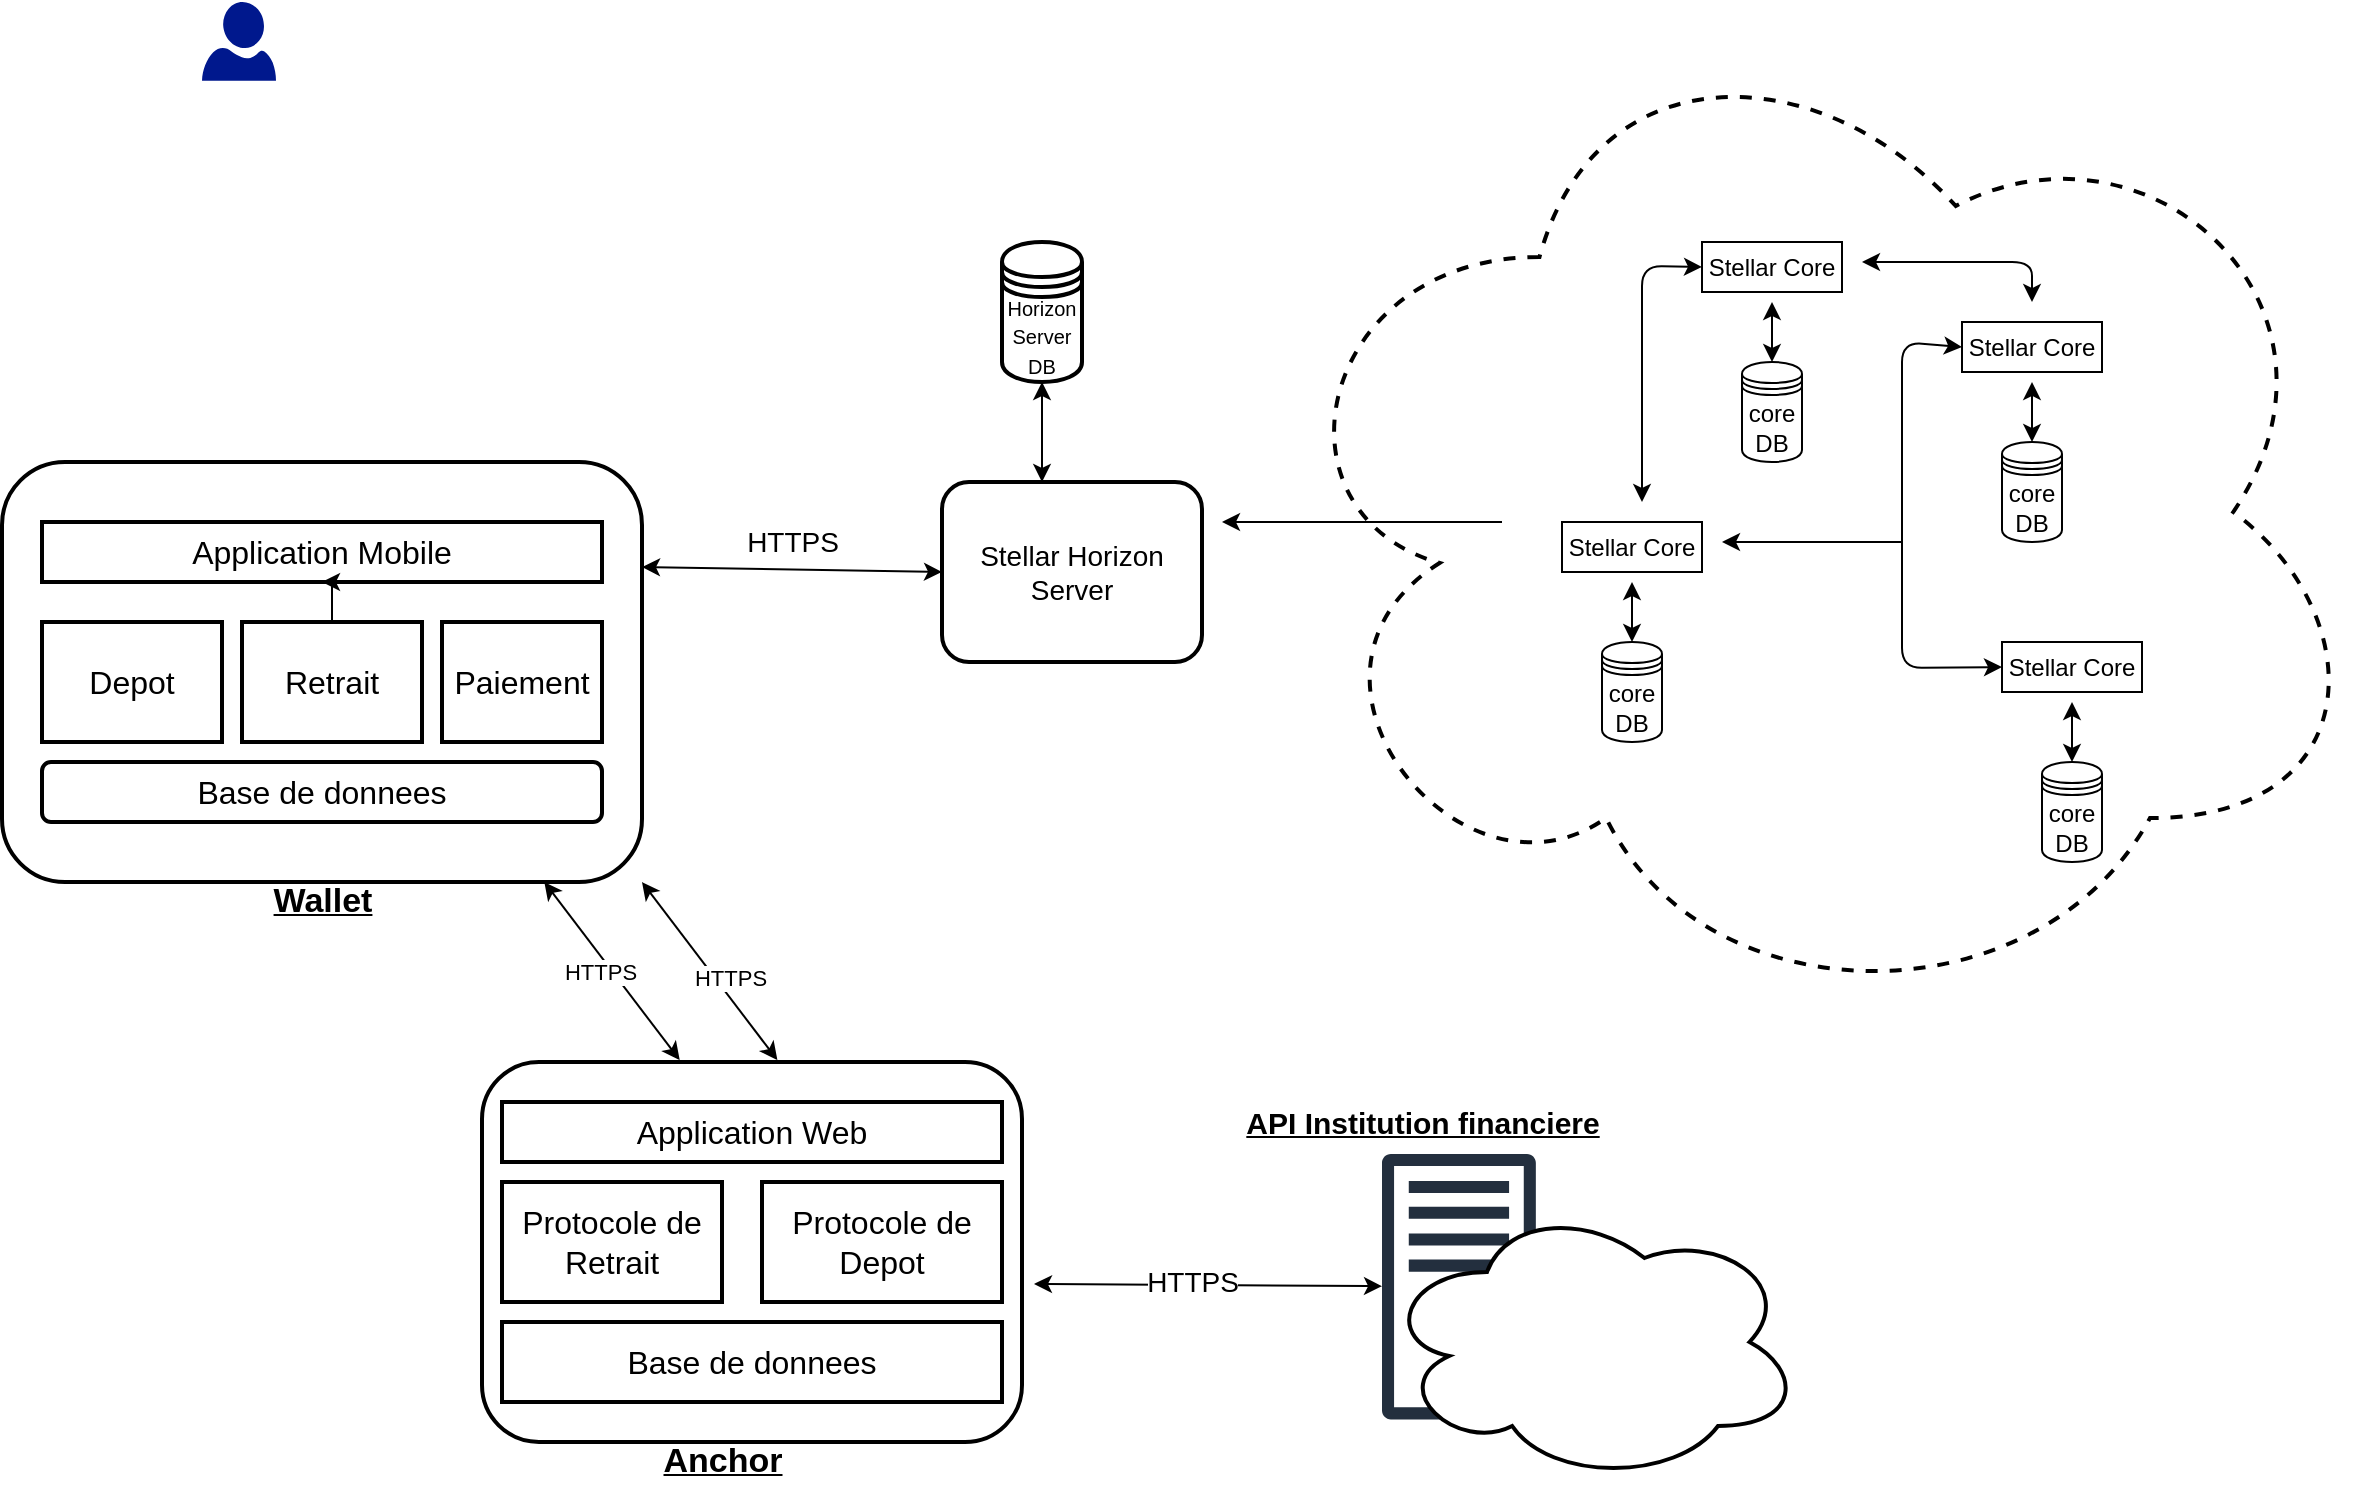 <mxfile version="14.9.6" type="github">
  <diagram id="CUjo6yYS2-jJRDScZkBN" name="Page-1">
    <mxGraphModel dx="1751" dy="1161" grid="1" gridSize="10" guides="1" tooltips="1" connect="1" arrows="1" fold="1" page="0" pageScale="1" pageWidth="1600" pageHeight="900" math="0" shadow="0">
      <root>
        <mxCell id="0" />
        <mxCell id="1" parent="0" />
        <mxCell id="hTWjDd71BqVDaGFgW95k-2" value="" style="aspect=fixed;pointerEvents=1;shadow=0;dashed=0;html=1;strokeColor=none;labelPosition=center;verticalLabelPosition=bottom;verticalAlign=top;align=center;fillColor=#00188D;shape=mxgraph.azure.user" parent="1" vertex="1">
          <mxGeometry x="100" y="-40" width="37" height="39.36" as="geometry" />
        </mxCell>
        <mxCell id="hTWjDd71BqVDaGFgW95k-7" value="&lt;font style=&quot;font-size: 12px&quot;&gt;core&lt;br&gt;DB&lt;/font&gt;" style="shape=datastore;whiteSpace=wrap;html=1;" parent="1" vertex="1">
          <mxGeometry x="800" y="280" width="30" height="50" as="geometry" />
        </mxCell>
        <mxCell id="hTWjDd71BqVDaGFgW95k-11" value="Stellar Core" style="rounded=0;whiteSpace=wrap;html=1;" parent="1" vertex="1">
          <mxGeometry x="780" y="220" width="70" height="25" as="geometry" />
        </mxCell>
        <mxCell id="hTWjDd71BqVDaGFgW95k-23" value="" style="endArrow=classic;startArrow=classic;html=1;exitX=0.5;exitY=0;exitDx=0;exitDy=0;" parent="1" source="hTWjDd71BqVDaGFgW95k-7" edge="1">
          <mxGeometry width="50" height="50" relative="1" as="geometry">
            <mxPoint x="870" y="210" as="sourcePoint" />
            <mxPoint x="815" y="250" as="targetPoint" />
          </mxGeometry>
        </mxCell>
        <mxCell id="hTWjDd71BqVDaGFgW95k-33" value="&lt;font style=&quot;font-size: 12px&quot;&gt;core&lt;br&gt;DB&lt;/font&gt;" style="shape=datastore;whiteSpace=wrap;html=1;" parent="1" vertex="1">
          <mxGeometry x="870" y="140" width="30" height="50" as="geometry" />
        </mxCell>
        <mxCell id="hTWjDd71BqVDaGFgW95k-34" value="Stellar Core" style="rounded=0;whiteSpace=wrap;html=1;" parent="1" vertex="1">
          <mxGeometry x="850" y="80" width="70" height="25" as="geometry" />
        </mxCell>
        <mxCell id="hTWjDd71BqVDaGFgW95k-35" value="" style="endArrow=classic;startArrow=classic;html=1;exitX=0.5;exitY=0;exitDx=0;exitDy=0;" parent="1" source="hTWjDd71BqVDaGFgW95k-33" edge="1">
          <mxGeometry width="50" height="50" relative="1" as="geometry">
            <mxPoint x="940" y="70" as="sourcePoint" />
            <mxPoint x="885" y="110" as="targetPoint" />
          </mxGeometry>
        </mxCell>
        <mxCell id="hTWjDd71BqVDaGFgW95k-36" value="&lt;font style=&quot;font-size: 12px&quot;&gt;core&lt;br&gt;DB&lt;/font&gt;" style="shape=datastore;whiteSpace=wrap;html=1;" parent="1" vertex="1">
          <mxGeometry x="1000" y="180" width="30" height="50" as="geometry" />
        </mxCell>
        <mxCell id="hTWjDd71BqVDaGFgW95k-37" value="Stellar Core" style="rounded=0;whiteSpace=wrap;html=1;" parent="1" vertex="1">
          <mxGeometry x="980" y="120" width="70" height="25" as="geometry" />
        </mxCell>
        <mxCell id="hTWjDd71BqVDaGFgW95k-38" value="" style="endArrow=classic;startArrow=classic;html=1;exitX=0.5;exitY=0;exitDx=0;exitDy=0;" parent="1" source="hTWjDd71BqVDaGFgW95k-36" edge="1">
          <mxGeometry width="50" height="50" relative="1" as="geometry">
            <mxPoint x="1070" y="110" as="sourcePoint" />
            <mxPoint x="1015" y="150" as="targetPoint" />
          </mxGeometry>
        </mxCell>
        <mxCell id="hTWjDd71BqVDaGFgW95k-39" value="&lt;font style=&quot;font-size: 12px&quot;&gt;core&lt;br&gt;DB&lt;/font&gt;" style="shape=datastore;whiteSpace=wrap;html=1;" parent="1" vertex="1">
          <mxGeometry x="1020" y="340" width="30" height="50" as="geometry" />
        </mxCell>
        <mxCell id="hTWjDd71BqVDaGFgW95k-40" value="Stellar Core" style="rounded=0;whiteSpace=wrap;html=1;" parent="1" vertex="1">
          <mxGeometry x="1000" y="280" width="70" height="25" as="geometry" />
        </mxCell>
        <mxCell id="hTWjDd71BqVDaGFgW95k-41" value="" style="endArrow=classic;startArrow=classic;html=1;exitX=0.5;exitY=0;exitDx=0;exitDy=0;" parent="1" source="hTWjDd71BqVDaGFgW95k-39" edge="1">
          <mxGeometry width="50" height="50" relative="1" as="geometry">
            <mxPoint x="1090" y="270" as="sourcePoint" />
            <mxPoint x="1035" y="310" as="targetPoint" />
          </mxGeometry>
        </mxCell>
        <mxCell id="hTWjDd71BqVDaGFgW95k-42" value="" style="endArrow=classic;startArrow=classic;html=1;entryX=0;entryY=0.5;entryDx=0;entryDy=0;" parent="1" target="hTWjDd71BqVDaGFgW95k-34" edge="1">
          <mxGeometry width="50" height="50" relative="1" as="geometry">
            <mxPoint x="820" y="210" as="sourcePoint" />
            <mxPoint x="820" y="60" as="targetPoint" />
            <Array as="points">
              <mxPoint x="820" y="92" />
            </Array>
          </mxGeometry>
        </mxCell>
        <mxCell id="hTWjDd71BqVDaGFgW95k-43" value="" style="endArrow=classic;startArrow=classic;html=1;" parent="1" edge="1">
          <mxGeometry width="50" height="50" relative="1" as="geometry">
            <mxPoint x="930" y="90" as="sourcePoint" />
            <mxPoint x="1015" y="110" as="targetPoint" />
            <Array as="points">
              <mxPoint x="1015" y="90" />
            </Array>
          </mxGeometry>
        </mxCell>
        <mxCell id="hTWjDd71BqVDaGFgW95k-44" value="" style="endArrow=classic;startArrow=classic;html=1;entryX=0;entryY=0.5;entryDx=0;entryDy=0;exitX=0;exitY=0.5;exitDx=0;exitDy=0;" parent="1" source="hTWjDd71BqVDaGFgW95k-37" target="hTWjDd71BqVDaGFgW95k-40" edge="1">
          <mxGeometry width="50" height="50" relative="1" as="geometry">
            <mxPoint x="940" y="120" as="sourcePoint" />
            <mxPoint x="880" y="100" as="targetPoint" />
            <Array as="points">
              <mxPoint x="950" y="130" />
              <mxPoint x="950" y="293" />
            </Array>
          </mxGeometry>
        </mxCell>
        <mxCell id="hTWjDd71BqVDaGFgW95k-45" value="" style="endArrow=classic;html=1;" parent="1" edge="1">
          <mxGeometry width="50" height="50" relative="1" as="geometry">
            <mxPoint x="950" y="230" as="sourcePoint" />
            <mxPoint x="860" y="230" as="targetPoint" />
          </mxGeometry>
        </mxCell>
        <mxCell id="hTWjDd71BqVDaGFgW95k-47" value="" style="ellipse;shape=cloud;whiteSpace=wrap;html=1;dashed=1;fillColor=none;strokeWidth=2;" parent="1" vertex="1">
          <mxGeometry x="630" y="-40" width="555" height="510" as="geometry" />
        </mxCell>
        <mxCell id="hTWjDd71BqVDaGFgW95k-48" value="&lt;font style=&quot;font-size: 14px&quot;&gt;Stellar Horizon&lt;br&gt;Server&lt;/font&gt;" style="rounded=1;whiteSpace=wrap;html=1;strokeWidth=2;fillColor=none;" parent="1" vertex="1">
          <mxGeometry x="470" y="200" width="130" height="90" as="geometry" />
        </mxCell>
        <mxCell id="hTWjDd71BqVDaGFgW95k-51" value="" style="endArrow=classic;html=1;" parent="1" edge="1">
          <mxGeometry width="50" height="50" relative="1" as="geometry">
            <mxPoint x="750" y="220" as="sourcePoint" />
            <mxPoint x="610" y="220" as="targetPoint" />
          </mxGeometry>
        </mxCell>
        <mxCell id="hTWjDd71BqVDaGFgW95k-52" value="&lt;font style=&quot;font-size: 10px&quot;&gt;Horizon&lt;br&gt;Server&lt;br&gt;DB&lt;/font&gt;" style="shape=datastore;whiteSpace=wrap;html=1;strokeColor=#000000;strokeWidth=2;fillColor=none;" parent="1" vertex="1">
          <mxGeometry x="500" y="80" width="40" height="70" as="geometry" />
        </mxCell>
        <mxCell id="hTWjDd71BqVDaGFgW95k-55" value="" style="endArrow=classic;startArrow=classic;html=1;" parent="1" edge="1">
          <mxGeometry width="50" height="50" relative="1" as="geometry">
            <mxPoint x="520" y="200" as="sourcePoint" />
            <mxPoint x="520" y="150" as="targetPoint" />
          </mxGeometry>
        </mxCell>
        <mxCell id="0A0NfgN1Bw4R6kFDzpNf-9" value="" style="rounded=1;whiteSpace=wrap;html=1;strokeColor=#000000;strokeWidth=2;fillColor=none;" vertex="1" parent="1">
          <mxGeometry y="190" width="320" height="210" as="geometry" />
        </mxCell>
        <mxCell id="0A0NfgN1Bw4R6kFDzpNf-4" value="&lt;font style=&quot;font-size: 16px&quot;&gt;Application Mobile&lt;/font&gt;" style="rounded=0;whiteSpace=wrap;html=1;strokeColor=#000000;strokeWidth=2;fillColor=none;" vertex="1" parent="1">
          <mxGeometry x="20" y="220" width="280" height="30" as="geometry" />
        </mxCell>
        <mxCell id="0A0NfgN1Bw4R6kFDzpNf-5" value="&lt;font style=&quot;font-size: 16px&quot;&gt;Depot&lt;/font&gt;" style="rounded=0;whiteSpace=wrap;html=1;strokeColor=#000000;strokeWidth=2;fillColor=none;" vertex="1" parent="1">
          <mxGeometry x="20" y="270" width="90" height="60" as="geometry" />
        </mxCell>
        <mxCell id="0A0NfgN1Bw4R6kFDzpNf-28" value="" style="edgeStyle=orthogonalEdgeStyle;rounded=0;orthogonalLoop=1;jettySize=auto;html=1;fontSize=14;" edge="1" parent="1" source="0A0NfgN1Bw4R6kFDzpNf-6" target="0A0NfgN1Bw4R6kFDzpNf-4">
          <mxGeometry relative="1" as="geometry" />
        </mxCell>
        <mxCell id="0A0NfgN1Bw4R6kFDzpNf-6" value="&lt;font style=&quot;font-size: 16px&quot;&gt;Retrait&lt;/font&gt;" style="rounded=0;whiteSpace=wrap;html=1;strokeColor=#000000;strokeWidth=2;fillColor=none;" vertex="1" parent="1">
          <mxGeometry x="120" y="270" width="90" height="60" as="geometry" />
        </mxCell>
        <mxCell id="0A0NfgN1Bw4R6kFDzpNf-7" value="&lt;font style=&quot;font-size: 16px&quot;&gt;Paiement&lt;/font&gt;" style="rounded=0;whiteSpace=wrap;html=1;strokeColor=#000000;strokeWidth=2;fillColor=none;" vertex="1" parent="1">
          <mxGeometry x="220" y="270" width="80" height="60" as="geometry" />
        </mxCell>
        <mxCell id="0A0NfgN1Bw4R6kFDzpNf-8" value="&lt;font style=&quot;font-size: 16px&quot;&gt;Base de donnees&lt;/font&gt;" style="rounded=1;whiteSpace=wrap;html=1;strokeColor=#000000;strokeWidth=2;fillColor=none;" vertex="1" parent="1">
          <mxGeometry x="20" y="340" width="280" height="30" as="geometry" />
        </mxCell>
        <mxCell id="0A0NfgN1Bw4R6kFDzpNf-10" value="" style="endArrow=classic;startArrow=classic;html=1;exitX=1;exitY=0.25;exitDx=0;exitDy=0;entryX=0;entryY=0.5;entryDx=0;entryDy=0;" edge="1" parent="1" source="0A0NfgN1Bw4R6kFDzpNf-9" target="hTWjDd71BqVDaGFgW95k-48">
          <mxGeometry width="50" height="50" relative="1" as="geometry">
            <mxPoint x="470" y="340" as="sourcePoint" />
            <mxPoint x="520" y="290" as="targetPoint" />
          </mxGeometry>
        </mxCell>
        <mxCell id="0A0NfgN1Bw4R6kFDzpNf-11" value="&lt;font style=&quot;font-size: 14px&quot;&gt;HTTPS&lt;/font&gt;" style="text;html=1;align=center;verticalAlign=middle;resizable=0;points=[];autosize=1;strokeColor=none;" vertex="1" parent="1">
          <mxGeometry x="365" y="220" width="60" height="20" as="geometry" />
        </mxCell>
        <mxCell id="0A0NfgN1Bw4R6kFDzpNf-17" value="" style="rounded=1;whiteSpace=wrap;html=1;strokeColor=#000000;strokeWidth=2;fillColor=none;" vertex="1" parent="1">
          <mxGeometry x="240" y="490" width="270" height="190" as="geometry" />
        </mxCell>
        <mxCell id="0A0NfgN1Bw4R6kFDzpNf-13" value="&lt;font style=&quot;font-size: 16px&quot;&gt;Application Web&lt;/font&gt;" style="rounded=0;whiteSpace=wrap;html=1;strokeColor=#000000;strokeWidth=2;fillColor=none;" vertex="1" parent="1">
          <mxGeometry x="250" y="510" width="250" height="30" as="geometry" />
        </mxCell>
        <mxCell id="0A0NfgN1Bw4R6kFDzpNf-14" value="&lt;font style=&quot;font-size: 16px&quot;&gt;Protocole de&lt;br&gt;Retrait&lt;/font&gt;" style="rounded=0;whiteSpace=wrap;html=1;strokeColor=#000000;strokeWidth=2;fillColor=none;" vertex="1" parent="1">
          <mxGeometry x="250" y="550" width="110" height="60" as="geometry" />
        </mxCell>
        <mxCell id="0A0NfgN1Bw4R6kFDzpNf-15" value="&lt;font style=&quot;font-size: 16px&quot;&gt;Protocole de&lt;br&gt;Depot&lt;/font&gt;" style="rounded=0;whiteSpace=wrap;html=1;strokeColor=#000000;strokeWidth=2;fillColor=none;" vertex="1" parent="1">
          <mxGeometry x="380" y="550" width="120" height="60" as="geometry" />
        </mxCell>
        <mxCell id="0A0NfgN1Bw4R6kFDzpNf-16" value="&lt;font style=&quot;font-size: 16px&quot;&gt;Base de donnees&lt;/font&gt;" style="rounded=0;whiteSpace=wrap;html=1;strokeColor=#000000;strokeWidth=2;fillColor=none;" vertex="1" parent="1">
          <mxGeometry x="250" y="620" width="250" height="40" as="geometry" />
        </mxCell>
        <mxCell id="0A0NfgN1Bw4R6kFDzpNf-18" value="" style="endArrow=classic;startArrow=classic;html=1;entryX=0.547;entryY=-0.005;entryDx=0;entryDy=0;entryPerimeter=0;exitX=1;exitY=1;exitDx=0;exitDy=0;" edge="1" parent="1" source="0A0NfgN1Bw4R6kFDzpNf-9" target="0A0NfgN1Bw4R6kFDzpNf-17">
          <mxGeometry width="50" height="50" relative="1" as="geometry">
            <mxPoint x="470" y="340" as="sourcePoint" />
            <mxPoint x="520" y="290" as="targetPoint" />
          </mxGeometry>
        </mxCell>
        <mxCell id="0A0NfgN1Bw4R6kFDzpNf-21" value="HTTPS" style="edgeLabel;html=1;align=center;verticalAlign=middle;resizable=0;points=[];" vertex="1" connectable="0" parent="0A0NfgN1Bw4R6kFDzpNf-18">
          <mxGeometry x="0.145" y="6" relative="1" as="geometry">
            <mxPoint as="offset" />
          </mxGeometry>
        </mxCell>
        <mxCell id="0A0NfgN1Bw4R6kFDzpNf-20" value="" style="endArrow=classic;startArrow=classic;html=1;entryX=0.547;entryY=-0.005;entryDx=0;entryDy=0;entryPerimeter=0;exitX=1;exitY=1;exitDx=0;exitDy=0;" edge="1" parent="1">
          <mxGeometry width="50" height="50" relative="1" as="geometry">
            <mxPoint x="271.16" y="400.0" as="sourcePoint" />
            <mxPoint x="338.85" y="489.05" as="targetPoint" />
          </mxGeometry>
        </mxCell>
        <mxCell id="0A0NfgN1Bw4R6kFDzpNf-22" value="HTTPS" style="edgeLabel;html=1;align=center;verticalAlign=middle;resizable=0;points=[];" vertex="1" connectable="0" parent="0A0NfgN1Bw4R6kFDzpNf-20">
          <mxGeometry x="-0.042" y="-6" relative="1" as="geometry">
            <mxPoint y="-1" as="offset" />
          </mxGeometry>
        </mxCell>
        <mxCell id="0A0NfgN1Bw4R6kFDzpNf-24" value="" style="outlineConnect=0;fontColor=#232F3E;gradientColor=none;fillColor=#232F3E;strokeColor=none;dashed=0;verticalLabelPosition=bottom;verticalAlign=top;align=center;html=1;fontSize=12;fontStyle=0;aspect=fixed;pointerEvents=1;shape=mxgraph.aws4.traditional_server;" vertex="1" parent="1">
          <mxGeometry x="690" y="535.67" width="76.92" height="133.33" as="geometry" />
        </mxCell>
        <mxCell id="0A0NfgN1Bw4R6kFDzpNf-25" value="" style="ellipse;shape=cloud;whiteSpace=wrap;html=1;strokeWidth=2;" vertex="1" parent="1">
          <mxGeometry x="690" y="560" width="210" height="140" as="geometry" />
        </mxCell>
        <mxCell id="0A0NfgN1Bw4R6kFDzpNf-26" value="" style="endArrow=classic;startArrow=classic;html=1;" edge="1" parent="1" target="0A0NfgN1Bw4R6kFDzpNf-24">
          <mxGeometry width="50" height="50" relative="1" as="geometry">
            <mxPoint x="516" y="601" as="sourcePoint" />
            <mxPoint x="520" y="350" as="targetPoint" />
          </mxGeometry>
        </mxCell>
        <mxCell id="0A0NfgN1Bw4R6kFDzpNf-27" value="HTTPS" style="edgeLabel;html=1;align=center;verticalAlign=middle;resizable=0;points=[];fontSize=14;" vertex="1" connectable="0" parent="0A0NfgN1Bw4R6kFDzpNf-26">
          <mxGeometry x="-0.095" y="2" relative="1" as="geometry">
            <mxPoint as="offset" />
          </mxGeometry>
        </mxCell>
        <mxCell id="0A0NfgN1Bw4R6kFDzpNf-29" value="&lt;b&gt;&lt;font style=&quot;font-size: 15px&quot;&gt;&lt;u&gt;API Institution financiere&lt;/u&gt;&lt;/font&gt;&lt;/b&gt;" style="text;html=1;align=center;verticalAlign=middle;resizable=0;points=[];autosize=1;strokeColor=none;fontSize=14;" vertex="1" parent="1">
          <mxGeometry x="615" y="510" width="190" height="20" as="geometry" />
        </mxCell>
        <mxCell id="0A0NfgN1Bw4R6kFDzpNf-30" value="&lt;b&gt;&lt;font style=&quot;font-size: 17px&quot;&gt;&lt;u&gt;Anchor&lt;/u&gt;&lt;/font&gt;&lt;/b&gt;" style="text;html=1;align=center;verticalAlign=middle;resizable=0;points=[];autosize=1;strokeColor=none;fontSize=14;" vertex="1" parent="1">
          <mxGeometry x="320" y="680" width="80" height="20" as="geometry" />
        </mxCell>
        <mxCell id="0A0NfgN1Bw4R6kFDzpNf-31" value="&lt;b&gt;&lt;font style=&quot;font-size: 17px&quot;&gt;&lt;u&gt;Wallet&lt;/u&gt;&lt;/font&gt;&lt;/b&gt;" style="text;html=1;align=center;verticalAlign=middle;resizable=0;points=[];autosize=1;strokeColor=none;fontSize=14;" vertex="1" parent="1">
          <mxGeometry x="130" y="400" width="60" height="20" as="geometry" />
        </mxCell>
      </root>
    </mxGraphModel>
  </diagram>
</mxfile>
